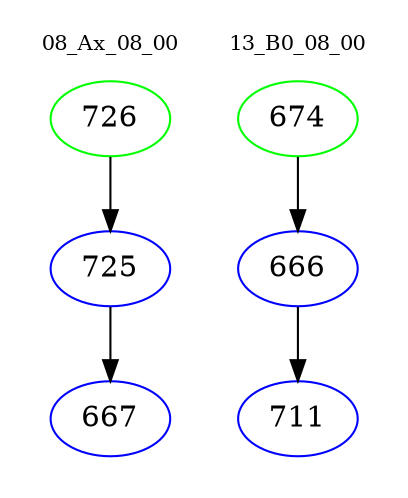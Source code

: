digraph{
subgraph cluster_0 {
color = white
label = "08_Ax_08_00";
fontsize=10;
T0_726 [label="726", color="green"]
T0_726 -> T0_725 [color="black"]
T0_725 [label="725", color="blue"]
T0_725 -> T0_667 [color="black"]
T0_667 [label="667", color="blue"]
}
subgraph cluster_1 {
color = white
label = "13_B0_08_00";
fontsize=10;
T1_674 [label="674", color="green"]
T1_674 -> T1_666 [color="black"]
T1_666 [label="666", color="blue"]
T1_666 -> T1_711 [color="black"]
T1_711 [label="711", color="blue"]
}
}
